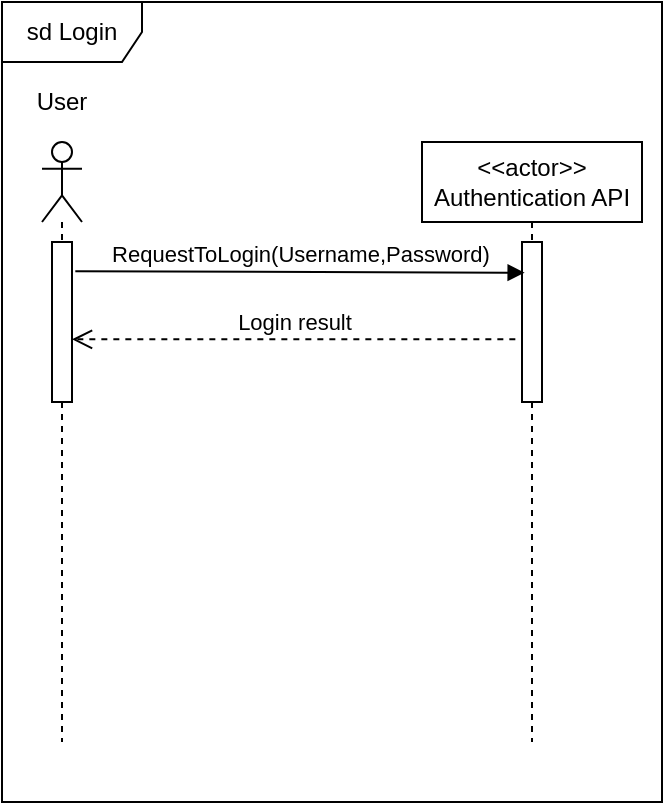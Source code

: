 <mxfile version="10.6.7" type="github"><diagram id="Q96ECk6Zv_GmqZfSXoeL" name="Page-1"><mxGraphModel dx="754" dy="467" grid="1" gridSize="10" guides="1" tooltips="1" connect="1" arrows="1" fold="1" page="1" pageScale="1" pageWidth="827" pageHeight="1169" math="0" shadow="0"><root><mxCell id="0"/><mxCell id="1" parent="0"/><mxCell id="GYa-eUUhKHw5gWfRBeca-1" value="sd Login" style="shape=umlFrame;whiteSpace=wrap;html=1;width=70;height=30;" vertex="1" parent="1"><mxGeometry x="40" y="30" width="330" height="400" as="geometry"/></mxCell><mxCell id="GYa-eUUhKHw5gWfRBeca-2" value="" style="shape=umlLifeline;participant=umlActor;perimeter=lifelinePerimeter;whiteSpace=wrap;html=1;container=1;collapsible=0;recursiveResize=0;verticalAlign=top;spacingTop=36;labelBackgroundColor=#ffffff;outlineConnect=0;" vertex="1" parent="1"><mxGeometry x="60" y="100" width="20" height="300" as="geometry"/></mxCell><mxCell id="GYa-eUUhKHw5gWfRBeca-6" value="" style="html=1;points=[];perimeter=orthogonalPerimeter;" vertex="1" parent="GYa-eUUhKHw5gWfRBeca-2"><mxGeometry x="5" y="50" width="10" height="80" as="geometry"/></mxCell><mxCell id="GYa-eUUhKHw5gWfRBeca-3" value="User&lt;br&gt;" style="text;html=1;strokeColor=none;fillColor=none;align=center;verticalAlign=middle;whiteSpace=wrap;rounded=0;" vertex="1" parent="1"><mxGeometry x="45" y="70" width="50" height="20" as="geometry"/></mxCell><mxCell id="GYa-eUUhKHw5gWfRBeca-4" value="&amp;lt;&amp;lt;actor&amp;gt;&amp;gt;&lt;br&gt;Authentication API&lt;br&gt;" style="shape=umlLifeline;perimeter=lifelinePerimeter;whiteSpace=wrap;html=1;container=1;collapsible=0;recursiveResize=0;outlineConnect=0;" vertex="1" parent="1"><mxGeometry x="250" y="100" width="110" height="300" as="geometry"/></mxCell><mxCell id="GYa-eUUhKHw5gWfRBeca-7" value="" style="html=1;points=[];perimeter=orthogonalPerimeter;" vertex="1" parent="GYa-eUUhKHw5gWfRBeca-4"><mxGeometry x="50" y="50" width="10" height="80" as="geometry"/></mxCell><mxCell id="GYa-eUUhKHw5gWfRBeca-8" value="RequestToLogin(Username,Password)" style="html=1;verticalAlign=bottom;endArrow=block;exitX=1.167;exitY=0.183;exitDx=0;exitDy=0;exitPerimeter=0;entryX=0.133;entryY=0.192;entryDx=0;entryDy=0;entryPerimeter=0;" edge="1" parent="1" source="GYa-eUUhKHw5gWfRBeca-6" target="GYa-eUUhKHw5gWfRBeca-7"><mxGeometry width="80" relative="1" as="geometry"><mxPoint x="110" y="170" as="sourcePoint"/><mxPoint x="190" y="170" as="targetPoint"/></mxGeometry></mxCell><mxCell id="GYa-eUUhKHw5gWfRBeca-9" value="Login result" style="html=1;verticalAlign=bottom;endArrow=open;dashed=1;endSize=8;exitX=-0.333;exitY=0.608;exitDx=0;exitDy=0;exitPerimeter=0;" edge="1" parent="1" source="GYa-eUUhKHw5gWfRBeca-7" target="GYa-eUUhKHw5gWfRBeca-6"><mxGeometry relative="1" as="geometry"><mxPoint x="290" y="200" as="sourcePoint"/><mxPoint x="210" y="200" as="targetPoint"/></mxGeometry></mxCell></root></mxGraphModel></diagram></mxfile>